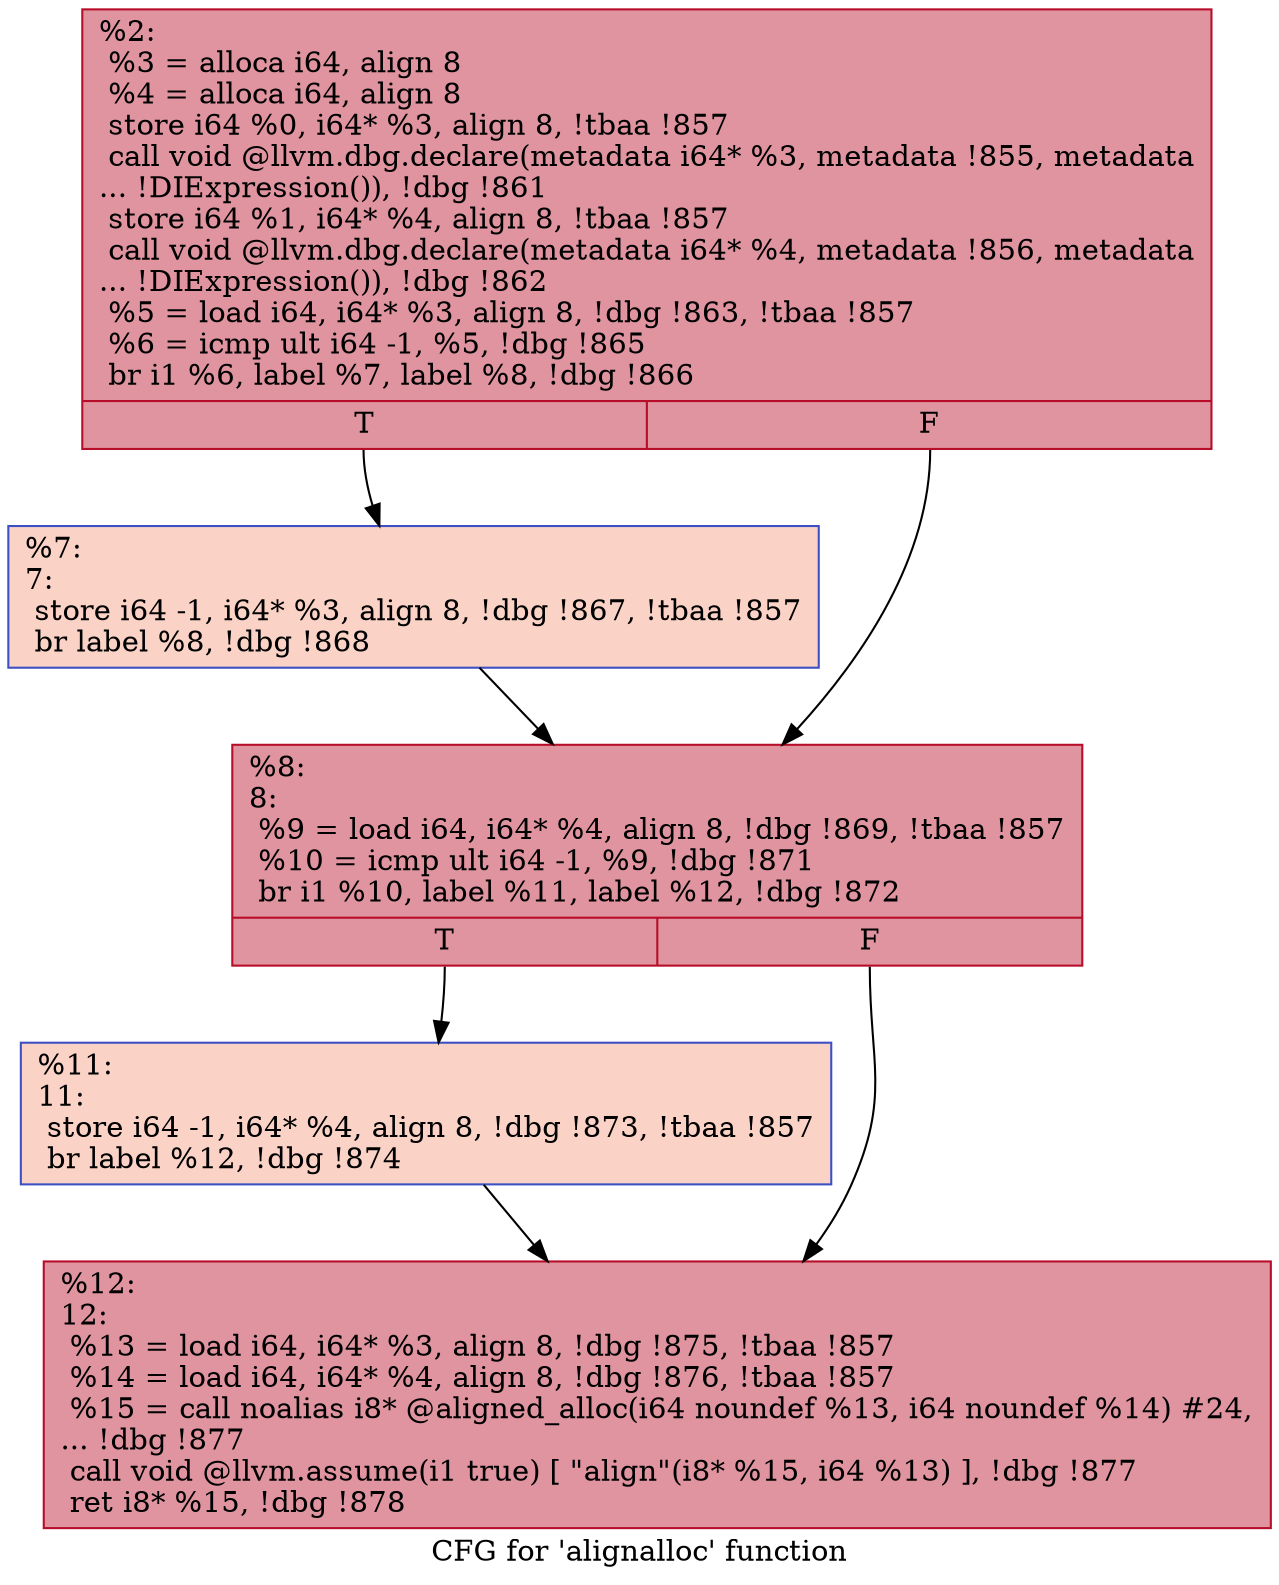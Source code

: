 digraph "CFG for 'alignalloc' function" {
	label="CFG for 'alignalloc' function";

	Node0x23b56a0 [shape=record,color="#b70d28ff", style=filled, fillcolor="#b70d2870",label="{%2:\l  %3 = alloca i64, align 8\l  %4 = alloca i64, align 8\l  store i64 %0, i64* %3, align 8, !tbaa !857\l  call void @llvm.dbg.declare(metadata i64* %3, metadata !855, metadata\l... !DIExpression()), !dbg !861\l  store i64 %1, i64* %4, align 8, !tbaa !857\l  call void @llvm.dbg.declare(metadata i64* %4, metadata !856, metadata\l... !DIExpression()), !dbg !862\l  %5 = load i64, i64* %3, align 8, !dbg !863, !tbaa !857\l  %6 = icmp ult i64 -1, %5, !dbg !865\l  br i1 %6, label %7, label %8, !dbg !866\l|{<s0>T|<s1>F}}"];
	Node0x23b56a0:s0 -> Node0x23b5720;
	Node0x23b56a0:s1 -> Node0x23b5770;
	Node0x23b5720 [shape=record,color="#3d50c3ff", style=filled, fillcolor="#f59c7d70",label="{%7:\l7:                                                \l  store i64 -1, i64* %3, align 8, !dbg !867, !tbaa !857\l  br label %8, !dbg !868\l}"];
	Node0x23b5720 -> Node0x23b5770;
	Node0x23b5770 [shape=record,color="#b70d28ff", style=filled, fillcolor="#b70d2870",label="{%8:\l8:                                                \l  %9 = load i64, i64* %4, align 8, !dbg !869, !tbaa !857\l  %10 = icmp ult i64 -1, %9, !dbg !871\l  br i1 %10, label %11, label %12, !dbg !872\l|{<s0>T|<s1>F}}"];
	Node0x23b5770:s0 -> Node0x23b57c0;
	Node0x23b5770:s1 -> Node0x23b5810;
	Node0x23b57c0 [shape=record,color="#3d50c3ff", style=filled, fillcolor="#f59c7d70",label="{%11:\l11:                                               \l  store i64 -1, i64* %4, align 8, !dbg !873, !tbaa !857\l  br label %12, !dbg !874\l}"];
	Node0x23b57c0 -> Node0x23b5810;
	Node0x23b5810 [shape=record,color="#b70d28ff", style=filled, fillcolor="#b70d2870",label="{%12:\l12:                                               \l  %13 = load i64, i64* %3, align 8, !dbg !875, !tbaa !857\l  %14 = load i64, i64* %4, align 8, !dbg !876, !tbaa !857\l  %15 = call noalias i8* @aligned_alloc(i64 noundef %13, i64 noundef %14) #24,\l... !dbg !877\l  call void @llvm.assume(i1 true) [ \"align\"(i8* %15, i64 %13) ], !dbg !877\l  ret i8* %15, !dbg !878\l}"];
}
